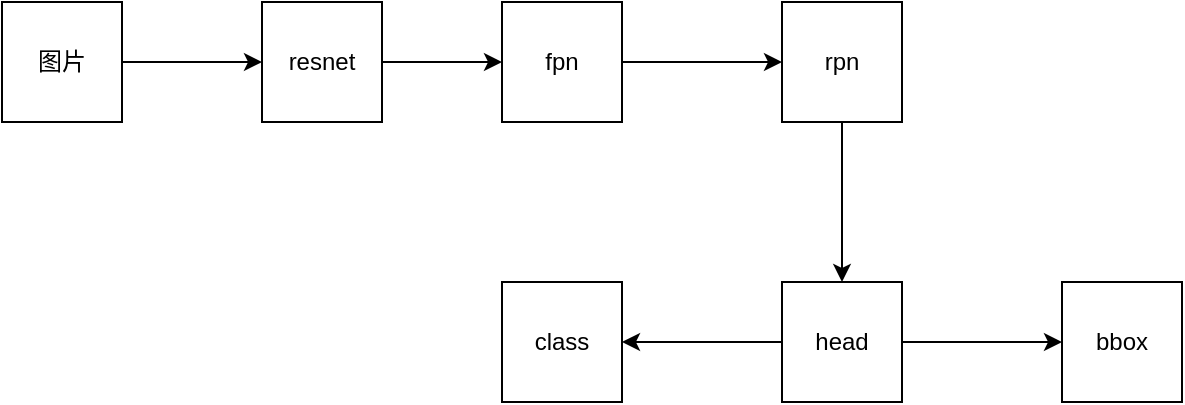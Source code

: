 <mxfile version="16.6.2" type="github">
  <diagram id="fc3AbD8IK7LIVQpSny3R" name="Page-1">
    <mxGraphModel dx="1038" dy="538" grid="1" gridSize="10" guides="1" tooltips="1" connect="1" arrows="1" fold="1" page="1" pageScale="1" pageWidth="827" pageHeight="1169" math="0" shadow="0">
      <root>
        <mxCell id="0" />
        <mxCell id="1" parent="0" />
        <mxCell id="z7uOj2U8no2l1bYLRqGu-3" value="" style="edgeStyle=orthogonalEdgeStyle;rounded=0;orthogonalLoop=1;jettySize=auto;html=1;" edge="1" parent="1" source="z7uOj2U8no2l1bYLRqGu-1" target="z7uOj2U8no2l1bYLRqGu-2">
          <mxGeometry relative="1" as="geometry" />
        </mxCell>
        <mxCell id="z7uOj2U8no2l1bYLRqGu-1" value="图片" style="rounded=0;whiteSpace=wrap;html=1;" vertex="1" parent="1">
          <mxGeometry x="130" y="170" width="60" height="60" as="geometry" />
        </mxCell>
        <mxCell id="z7uOj2U8no2l1bYLRqGu-5" value="" style="edgeStyle=orthogonalEdgeStyle;rounded=0;orthogonalLoop=1;jettySize=auto;html=1;" edge="1" parent="1" source="z7uOj2U8no2l1bYLRqGu-2" target="z7uOj2U8no2l1bYLRqGu-4">
          <mxGeometry relative="1" as="geometry" />
        </mxCell>
        <mxCell id="z7uOj2U8no2l1bYLRqGu-2" value="resnet" style="rounded=0;whiteSpace=wrap;html=1;" vertex="1" parent="1">
          <mxGeometry x="260" y="170" width="60" height="60" as="geometry" />
        </mxCell>
        <mxCell id="z7uOj2U8no2l1bYLRqGu-7" value="" style="edgeStyle=orthogonalEdgeStyle;rounded=0;orthogonalLoop=1;jettySize=auto;html=1;" edge="1" parent="1" source="z7uOj2U8no2l1bYLRqGu-4" target="z7uOj2U8no2l1bYLRqGu-6">
          <mxGeometry relative="1" as="geometry" />
        </mxCell>
        <mxCell id="z7uOj2U8no2l1bYLRqGu-4" value="fpn" style="rounded=0;whiteSpace=wrap;html=1;" vertex="1" parent="1">
          <mxGeometry x="380" y="170" width="60" height="60" as="geometry" />
        </mxCell>
        <mxCell id="z7uOj2U8no2l1bYLRqGu-9" value="" style="edgeStyle=orthogonalEdgeStyle;rounded=0;orthogonalLoop=1;jettySize=auto;html=1;" edge="1" parent="1" source="z7uOj2U8no2l1bYLRqGu-6" target="z7uOj2U8no2l1bYLRqGu-8">
          <mxGeometry relative="1" as="geometry" />
        </mxCell>
        <mxCell id="z7uOj2U8no2l1bYLRqGu-6" value="rpn" style="rounded=0;whiteSpace=wrap;html=1;" vertex="1" parent="1">
          <mxGeometry x="520" y="170" width="60" height="60" as="geometry" />
        </mxCell>
        <mxCell id="z7uOj2U8no2l1bYLRqGu-11" value="" style="edgeStyle=orthogonalEdgeStyle;rounded=0;orthogonalLoop=1;jettySize=auto;html=1;" edge="1" parent="1" source="z7uOj2U8no2l1bYLRqGu-8" target="z7uOj2U8no2l1bYLRqGu-10">
          <mxGeometry relative="1" as="geometry" />
        </mxCell>
        <mxCell id="z7uOj2U8no2l1bYLRqGu-13" value="" style="edgeStyle=orthogonalEdgeStyle;rounded=0;orthogonalLoop=1;jettySize=auto;html=1;" edge="1" parent="1" source="z7uOj2U8no2l1bYLRqGu-8" target="z7uOj2U8no2l1bYLRqGu-12">
          <mxGeometry relative="1" as="geometry" />
        </mxCell>
        <mxCell id="z7uOj2U8no2l1bYLRqGu-8" value="head" style="rounded=0;whiteSpace=wrap;html=1;" vertex="1" parent="1">
          <mxGeometry x="520" y="310" width="60" height="60" as="geometry" />
        </mxCell>
        <mxCell id="z7uOj2U8no2l1bYLRqGu-10" value="class" style="rounded=0;whiteSpace=wrap;html=1;" vertex="1" parent="1">
          <mxGeometry x="380" y="310" width="60" height="60" as="geometry" />
        </mxCell>
        <mxCell id="z7uOj2U8no2l1bYLRqGu-12" value="bbox" style="rounded=0;whiteSpace=wrap;html=1;" vertex="1" parent="1">
          <mxGeometry x="660" y="310" width="60" height="60" as="geometry" />
        </mxCell>
      </root>
    </mxGraphModel>
  </diagram>
</mxfile>
